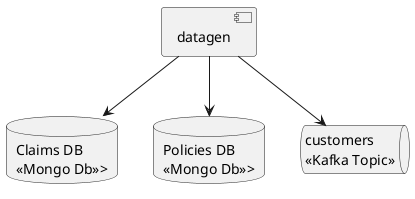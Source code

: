 @startuml

component datagen

database claims_db as "Claims DB\n<<Mongo Db>>>"
database policies_db as "Policies DB\n<<Mongo Db>>>"

queue customers_topic as "customers\n<<Kafka Topic>>"


datagen --> claims_db
datagen --> policies_db
datagen --> customers_topic

@enduml
